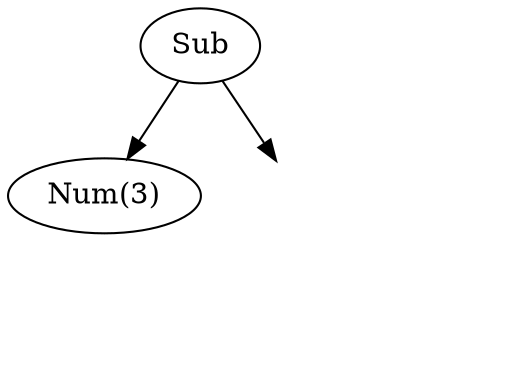 digraph {
    three[label="Num(3)" class="value,disabled"]
    two[label="Num(2)" class="value" style="invis"]
    one[label="Num(1)" class="value" style="invis"]
    sub[label="Sub" class="operator,disabled"]
    add[label="Add" class="operator" style="invis"]

    sub -> three[class="disabled"]
    sub -> add
    add -> two[style="invis"]
    add -> one[style="invis"]
}

